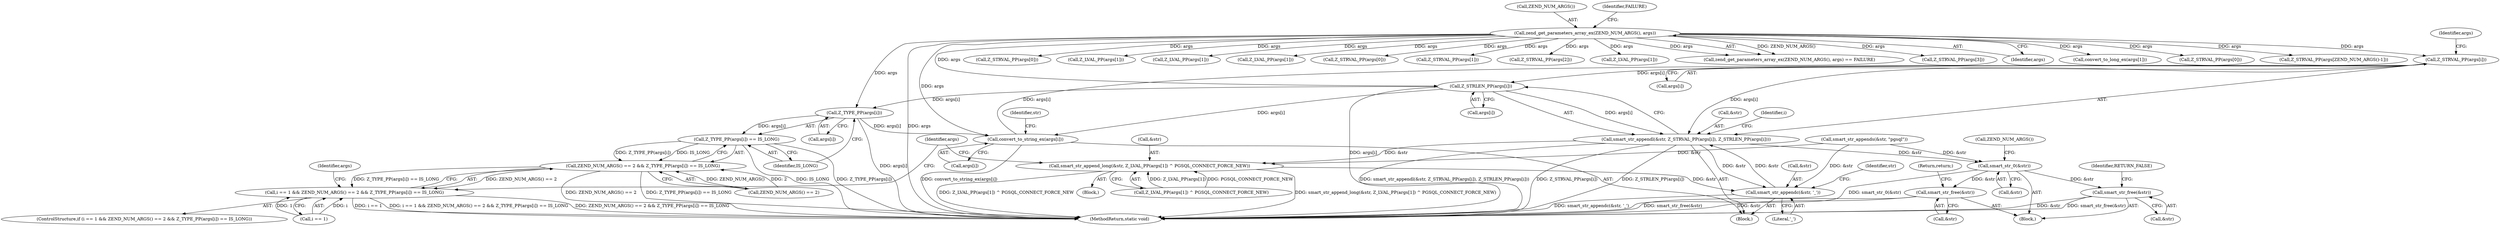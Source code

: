 digraph "0_php_4435b9142ff9813845d5c97ab29a5d637bedb257_5@pointer" {
"1000417" [label="(Call,Z_STRVAL_PP(args[i]))"];
"1000406" [label="(Call,convert_to_string_ex(args[i]))"];
"1000421" [label="(Call,Z_STRLEN_PP(args[i]))"];
"1000417" [label="(Call,Z_STRVAL_PP(args[i]))"];
"1000343" [label="(Call,zend_get_parameters_array_ex(ZEND_NUM_ARGS(), args))"];
"1000373" [label="(Call,Z_TYPE_PP(args[i]))"];
"1000414" [label="(Call,smart_str_appendl(&str, Z_STRVAL_PP(args[i]), Z_STRLEN_PP(args[i])))"];
"1000397" [label="(Call,smart_str_append_long(&str, Z_LVAL_PP(args[1]) ^ PGSQL_CONNECT_FORCE_NEW))"];
"1000410" [label="(Call,smart_str_appendc(&str, '_'))"];
"1000425" [label="(Call,smart_str_0(&str))"];
"1000953" [label="(Call,smart_str_free(&str))"];
"1000958" [label="(Call,smart_str_free(&str))"];
"1000372" [label="(Call,Z_TYPE_PP(args[i]) == IS_LONG)"];
"1000368" [label="(Call,ZEND_NUM_ARGS() == 2 && Z_TYPE_PP(args[i]) == IS_LONG)"];
"1000364" [label="(Call,i == 1 && ZEND_NUM_ARGS() == 2 && Z_TYPE_PP(args[i]) == IS_LONG)"];
"1000396" [label="(Block,)"];
"1000465" [label="(Call,Z_STRVAL_PP(args[0]))"];
"1000381" [label="(Call,Z_LVAL_PP(args[1]))"];
"1000369" [label="(Call,ZEND_NUM_ARGS() == 2)"];
"1000365" [label="(Call,i == 1)"];
"1000391" [label="(Call,Z_LVAL_PP(args[1]))"];
"1000344" [label="(Call,ZEND_NUM_ARGS())"];
"1000373" [label="(Call,Z_TYPE_PP(args[i]))"];
"1000457" [label="(Call,Z_LVAL_PP(args[1]))"];
"1000363" [label="(ControlStructure,if (i == 1 && ZEND_NUM_ARGS() == 2 && Z_TYPE_PP(args[i]) == IS_LONG))"];
"1000417" [label="(Call,Z_STRVAL_PP(args[i]))"];
"1000412" [label="(Identifier,str)"];
"1000408" [label="(Identifier,args)"];
"1000426" [label="(Call,&str)"];
"1000954" [label="(Call,&str)"];
"1000346" [label="(Identifier,FAILURE)"];
"1000447" [label="(Call,Z_STRVAL_PP(args[0]))"];
"1000374" [label="(Call,args[i])"];
"1000422" [label="(Call,args[i])"];
"1000421" [label="(Call,Z_STRLEN_PP(args[i]))"];
"1000411" [label="(Call,&str)"];
"1000959" [label="(Call,&str)"];
"1000958" [label="(Call,smart_str_free(&str))"];
"1000397" [label="(Call,smart_str_append_long(&str, Z_LVAL_PP(args[1]) ^ PGSQL_CONNECT_FORCE_NEW))"];
"1000349" [label="(Call,smart_str_appends(&str, \"pgsql\"))"];
"1000383" [label="(Identifier,args)"];
"1000471" [label="(Call,Z_STRVAL_PP(args[1]))"];
"1000496" [label="(Call,Z_STRVAL_PP(args[2]))"];
"1000406" [label="(Call,convert_to_string_ex(args[i]))"];
"1000377" [label="(Identifier,IS_LONG)"];
"1000415" [label="(Call,&str)"];
"1000297" [label="(Block,)"];
"1000401" [label="(Call,Z_LVAL_PP(args[1]))"];
"1000425" [label="(Call,smart_str_0(&str))"];
"1000407" [label="(Call,args[i])"];
"1000413" [label="(Literal,'_')"];
"1000342" [label="(Call,zend_get_parameters_array_ex(ZEND_NUM_ARGS(), args) == FAILURE)"];
"1000953" [label="(Call,smart_str_free(&str))"];
"1000956" [label="(Return,return;)"];
"1000364" [label="(Call,i == 1 && ZEND_NUM_ARGS() == 2 && Z_TYPE_PP(args[i]) == IS_LONG)"];
"1000962" [label="(MethodReturn,static void)"];
"1000423" [label="(Identifier,args)"];
"1000414" [label="(Call,smart_str_appendl(&str, Z_STRVAL_PP(args[i]), Z_STRLEN_PP(args[i])))"];
"1000489" [label="(Call,Z_STRVAL_PP(args[3]))"];
"1000398" [label="(Call,&str)"];
"1000345" [label="(Identifier,args)"];
"1000368" [label="(Call,ZEND_NUM_ARGS() == 2 && Z_TYPE_PP(args[i]) == IS_LONG)"];
"1000961" [label="(Identifier,RETURN_FALSE)"];
"1000430" [label="(Call,ZEND_NUM_ARGS())"];
"1000410" [label="(Call,smart_str_appendc(&str, '_'))"];
"1000451" [label="(Call,convert_to_long_ex(args[1]))"];
"1000343" [label="(Call,zend_get_parameters_array_ex(ZEND_NUM_ARGS(), args))"];
"1000435" [label="(Call,Z_STRVAL_PP(args[0]))"];
"1000477" [label="(Call,Z_STRVAL_PP(args[ZEND_NUM_ARGS()-1]))"];
"1000361" [label="(Identifier,i)"];
"1000416" [label="(Identifier,str)"];
"1000418" [label="(Call,args[i])"];
"1000362" [label="(Block,)"];
"1000372" [label="(Call,Z_TYPE_PP(args[i]) == IS_LONG)"];
"1000400" [label="(Call,Z_LVAL_PP(args[1]) ^ PGSQL_CONNECT_FORCE_NEW)"];
"1000417" -> "1000414"  [label="AST: "];
"1000417" -> "1000418"  [label="CFG: "];
"1000418" -> "1000417"  [label="AST: "];
"1000423" -> "1000417"  [label="CFG: "];
"1000417" -> "1000414"  [label="DDG: args[i]"];
"1000406" -> "1000417"  [label="DDG: args[i]"];
"1000343" -> "1000417"  [label="DDG: args"];
"1000417" -> "1000421"  [label="DDG: args[i]"];
"1000406" -> "1000362"  [label="AST: "];
"1000406" -> "1000407"  [label="CFG: "];
"1000407" -> "1000406"  [label="AST: "];
"1000412" -> "1000406"  [label="CFG: "];
"1000406" -> "1000962"  [label="DDG: convert_to_string_ex(args[i])"];
"1000421" -> "1000406"  [label="DDG: args[i]"];
"1000373" -> "1000406"  [label="DDG: args[i]"];
"1000343" -> "1000406"  [label="DDG: args"];
"1000421" -> "1000414"  [label="AST: "];
"1000421" -> "1000422"  [label="CFG: "];
"1000422" -> "1000421"  [label="AST: "];
"1000414" -> "1000421"  [label="CFG: "];
"1000421" -> "1000962"  [label="DDG: args[i]"];
"1000421" -> "1000373"  [label="DDG: args[i]"];
"1000421" -> "1000414"  [label="DDG: args[i]"];
"1000343" -> "1000421"  [label="DDG: args"];
"1000343" -> "1000342"  [label="AST: "];
"1000343" -> "1000345"  [label="CFG: "];
"1000344" -> "1000343"  [label="AST: "];
"1000345" -> "1000343"  [label="AST: "];
"1000346" -> "1000343"  [label="CFG: "];
"1000343" -> "1000962"  [label="DDG: args"];
"1000343" -> "1000342"  [label="DDG: ZEND_NUM_ARGS()"];
"1000343" -> "1000342"  [label="DDG: args"];
"1000343" -> "1000373"  [label="DDG: args"];
"1000343" -> "1000381"  [label="DDG: args"];
"1000343" -> "1000391"  [label="DDG: args"];
"1000343" -> "1000401"  [label="DDG: args"];
"1000343" -> "1000435"  [label="DDG: args"];
"1000343" -> "1000447"  [label="DDG: args"];
"1000343" -> "1000451"  [label="DDG: args"];
"1000343" -> "1000457"  [label="DDG: args"];
"1000343" -> "1000465"  [label="DDG: args"];
"1000343" -> "1000471"  [label="DDG: args"];
"1000343" -> "1000477"  [label="DDG: args"];
"1000343" -> "1000489"  [label="DDG: args"];
"1000343" -> "1000496"  [label="DDG: args"];
"1000373" -> "1000372"  [label="AST: "];
"1000373" -> "1000374"  [label="CFG: "];
"1000374" -> "1000373"  [label="AST: "];
"1000377" -> "1000373"  [label="CFG: "];
"1000373" -> "1000962"  [label="DDG: args[i]"];
"1000373" -> "1000372"  [label="DDG: args[i]"];
"1000414" -> "1000362"  [label="AST: "];
"1000415" -> "1000414"  [label="AST: "];
"1000361" -> "1000414"  [label="CFG: "];
"1000414" -> "1000962"  [label="DDG: smart_str_appendl(&str, Z_STRVAL_PP(args[i]), Z_STRLEN_PP(args[i]))"];
"1000414" -> "1000962"  [label="DDG: Z_STRVAL_PP(args[i])"];
"1000414" -> "1000962"  [label="DDG: Z_STRLEN_PP(args[i])"];
"1000414" -> "1000397"  [label="DDG: &str"];
"1000414" -> "1000410"  [label="DDG: &str"];
"1000410" -> "1000414"  [label="DDG: &str"];
"1000414" -> "1000425"  [label="DDG: &str"];
"1000397" -> "1000396"  [label="AST: "];
"1000397" -> "1000400"  [label="CFG: "];
"1000398" -> "1000397"  [label="AST: "];
"1000400" -> "1000397"  [label="AST: "];
"1000408" -> "1000397"  [label="CFG: "];
"1000397" -> "1000962"  [label="DDG: smart_str_append_long(&str, Z_LVAL_PP(args[1]) ^ PGSQL_CONNECT_FORCE_NEW)"];
"1000397" -> "1000962"  [label="DDG: Z_LVAL_PP(args[1]) ^ PGSQL_CONNECT_FORCE_NEW"];
"1000349" -> "1000397"  [label="DDG: &str"];
"1000400" -> "1000397"  [label="DDG: Z_LVAL_PP(args[1])"];
"1000400" -> "1000397"  [label="DDG: PGSQL_CONNECT_FORCE_NEW"];
"1000397" -> "1000410"  [label="DDG: &str"];
"1000410" -> "1000362"  [label="AST: "];
"1000410" -> "1000413"  [label="CFG: "];
"1000411" -> "1000410"  [label="AST: "];
"1000413" -> "1000410"  [label="AST: "];
"1000416" -> "1000410"  [label="CFG: "];
"1000410" -> "1000962"  [label="DDG: smart_str_appendc(&str, '_')"];
"1000349" -> "1000410"  [label="DDG: &str"];
"1000425" -> "1000297"  [label="AST: "];
"1000425" -> "1000426"  [label="CFG: "];
"1000426" -> "1000425"  [label="AST: "];
"1000430" -> "1000425"  [label="CFG: "];
"1000425" -> "1000962"  [label="DDG: smart_str_0(&str)"];
"1000349" -> "1000425"  [label="DDG: &str"];
"1000425" -> "1000953"  [label="DDG: &str"];
"1000425" -> "1000958"  [label="DDG: &str"];
"1000953" -> "1000297"  [label="AST: "];
"1000953" -> "1000954"  [label="CFG: "];
"1000954" -> "1000953"  [label="AST: "];
"1000956" -> "1000953"  [label="CFG: "];
"1000953" -> "1000962"  [label="DDG: smart_str_free(&str)"];
"1000953" -> "1000962"  [label="DDG: &str"];
"1000958" -> "1000297"  [label="AST: "];
"1000958" -> "1000959"  [label="CFG: "];
"1000959" -> "1000958"  [label="AST: "];
"1000961" -> "1000958"  [label="CFG: "];
"1000958" -> "1000962"  [label="DDG: smart_str_free(&str)"];
"1000958" -> "1000962"  [label="DDG: &str"];
"1000372" -> "1000368"  [label="AST: "];
"1000372" -> "1000377"  [label="CFG: "];
"1000377" -> "1000372"  [label="AST: "];
"1000368" -> "1000372"  [label="CFG: "];
"1000372" -> "1000962"  [label="DDG: IS_LONG"];
"1000372" -> "1000962"  [label="DDG: Z_TYPE_PP(args[i])"];
"1000372" -> "1000368"  [label="DDG: Z_TYPE_PP(args[i])"];
"1000372" -> "1000368"  [label="DDG: IS_LONG"];
"1000368" -> "1000364"  [label="AST: "];
"1000368" -> "1000369"  [label="CFG: "];
"1000369" -> "1000368"  [label="AST: "];
"1000364" -> "1000368"  [label="CFG: "];
"1000368" -> "1000962"  [label="DDG: ZEND_NUM_ARGS() == 2"];
"1000368" -> "1000962"  [label="DDG: Z_TYPE_PP(args[i]) == IS_LONG"];
"1000368" -> "1000364"  [label="DDG: ZEND_NUM_ARGS() == 2"];
"1000368" -> "1000364"  [label="DDG: Z_TYPE_PP(args[i]) == IS_LONG"];
"1000369" -> "1000368"  [label="DDG: ZEND_NUM_ARGS()"];
"1000369" -> "1000368"  [label="DDG: 2"];
"1000364" -> "1000363"  [label="AST: "];
"1000364" -> "1000365"  [label="CFG: "];
"1000365" -> "1000364"  [label="AST: "];
"1000383" -> "1000364"  [label="CFG: "];
"1000408" -> "1000364"  [label="CFG: "];
"1000364" -> "1000962"  [label="DDG: i == 1"];
"1000364" -> "1000962"  [label="DDG: i == 1 && ZEND_NUM_ARGS() == 2 && Z_TYPE_PP(args[i]) == IS_LONG"];
"1000364" -> "1000962"  [label="DDG: ZEND_NUM_ARGS() == 2 && Z_TYPE_PP(args[i]) == IS_LONG"];
"1000365" -> "1000364"  [label="DDG: i"];
"1000365" -> "1000364"  [label="DDG: 1"];
}
